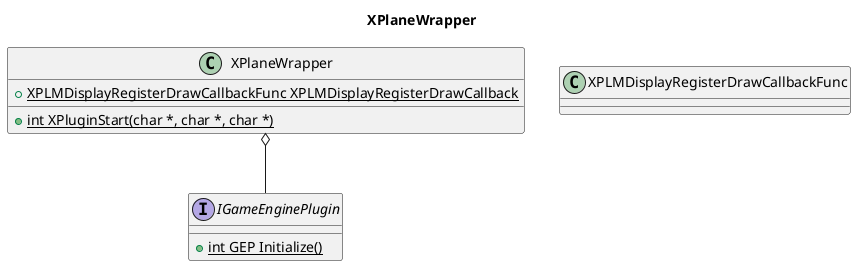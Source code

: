 @startuml

title "XPlaneWrapper"

interface "IGameEnginePlugin"  as IGEP {
    + {static} int GEP Initialize()
}

class XPLMDisplayRegisterDrawCallbackFunc{

}

class "XPlaneWrapper"  as XPW {
    + {static} int XPluginStart(char *, char *, char *)

    + {static} XPLMDisplayRegisterDrawCallbackFunc XPLMDisplayRegisterDrawCallback

}

XPW o-- IGEP

@enduml